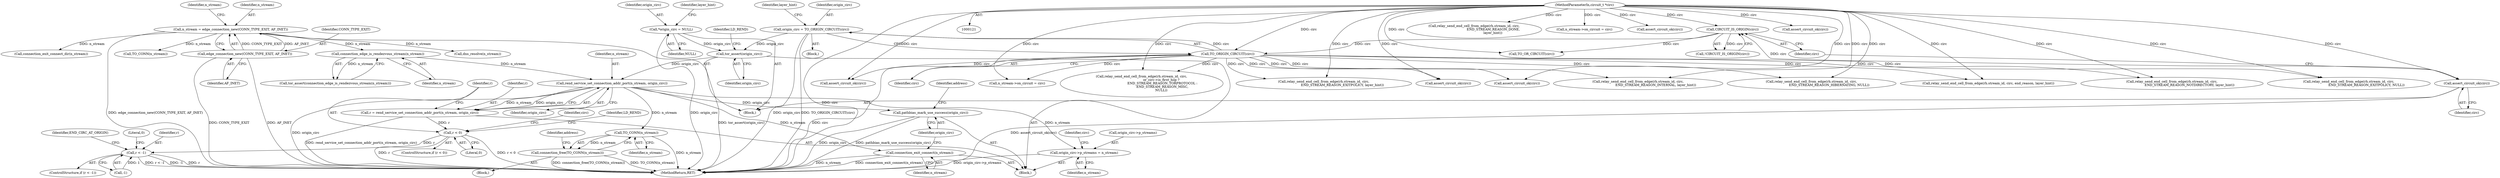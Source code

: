 digraph "0_tor_79b59a2dfcb68897ee89d98587d09e55f07e68d7@API" {
"1000531" [label="(Call,rend_service_set_connection_addr_port(n_stream, origin_circ))"];
"1000524" [label="(Call,connection_edge_is_rendezvous_stream(n_stream))"];
"1000438" [label="(Call,n_stream = edge_connection_new(CONN_TYPE_EXIT, AF_INET))"];
"1000440" [label="(Call,edge_connection_new(CONN_TYPE_EXIT, AF_INET))"];
"1000495" [label="(Call,tor_assert(origin_circ))"];
"1000140" [label="(Call,*origin_circ = NULL)"];
"1000176" [label="(Call,origin_circ = TO_ORIGIN_CIRCUIT(circ))"];
"1000178" [label="(Call,TO_ORIGIN_CIRCUIT(circ))"];
"1000161" [label="(Call,CIRCUIT_IS_ORIGIN(circ))"];
"1000157" [label="(Call,assert_circuit_ok(circ))"];
"1000123" [label="(MethodParameterIn,circuit_t *circ)"];
"1000529" [label="(Call,r = rend_service_set_connection_addr_port(n_stream, origin_circ))"];
"1000535" [label="(Call,r < 0)"];
"1000560" [label="(Call,r < -1)"];
"1000555" [label="(Call,TO_CONN(n_stream))"];
"1000554" [label="(Call,connection_free(TO_CONN(n_stream)))"];
"1000595" [label="(Call,origin_circ->p_streams = n_stream)"];
"1000608" [label="(Call,connection_exit_connect(n_stream))"];
"1000610" [label="(Call,pathbias_mark_use_success(origin_circ))"];
"1000556" [label="(Identifier,n_stream)"];
"1000547" [label="(Call,relay_send_end_cell_from_edge(rh.stream_id, circ,\n                                     END_STREAM_REASON_DONE,\n                                    layer_hint))"];
"1000690" [label="(Call,dns_resolve(n_stream))"];
"1000610" [label="(Call,pathbias_mark_use_success(origin_circ))"];
"1000635" [label="(Call,relay_send_end_cell_from_edge(rh.stream_id, circ,\n                                  END_STREAM_REASON_HIBERNATING, NULL))"];
"1000496" [label="(Identifier,origin_circ)"];
"1000590" [label="(Call,n_stream->on_circuit = circ)"];
"1000440" [label="(Call,edge_connection_new(CONN_TYPE_EXIT, AF_INET))"];
"1000600" [label="(Call,assert_circuit_ok(circ))"];
"1000694" [label="(Call,assert_circuit_ok(circ))"];
"1000596" [label="(Call,origin_circ->p_streams)"];
"1000569" [label="(Call,assert_circuit_ok(circ))"];
"1000498" [label="(Identifier,LD_REND)"];
"1000595" [label="(Call,origin_circ->p_streams = n_stream)"];
"1000561" [label="(Identifier,r)"];
"1000140" [label="(Call,*origin_circ = NULL)"];
"1000357" [label="(Call,relay_send_end_cell_from_edge(rh.stream_id, circ,\n                                  END_STREAM_REASON_NOTDIRECTORY, layer_hint))"];
"1000684" [label="(Call,connection_exit_connect_dir(n_stream))"];
"1000526" [label="(Call,assert_circuit_ok(circ))"];
"1000560" [label="(Call,r < -1)"];
"1000555" [label="(Call,TO_CONN(n_stream))"];
"1000565" [label="(Identifier,END_CIRC_AT_ORIGIN)"];
"1000558" [label="(Identifier,address)"];
"1000613" [label="(Identifier,address)"];
"1000533" [label="(Identifier,origin_circ)"];
"1000554" [label="(Call,connection_free(TO_CONN(n_stream)))"];
"1000559" [label="(ControlStructure,if (r < -1))"];
"1000177" [label="(Identifier,origin_circ)"];
"1000536" [label="(Identifier,r)"];
"1000124" [label="(Block,)"];
"1000532" [label="(Identifier,n_stream)"];
"1000535" [label="(Call,r < 0)"];
"1000570" [label="(Identifier,circ)"];
"1000442" [label="(Identifier,AF_INET)"];
"1000562" [label="(Call,-1)"];
"1000145" [label="(Identifier,layer_hint)"];
"1000426" [label="(Call,relay_send_end_cell_from_edge(rh.stream_id, circ,\n                                    END_STREAM_REASON_EXITPOLICY, layer_hint))"];
"1000718" [label="(MethodReturn,RET)"];
"1000530" [label="(Identifier,r)"];
"1000568" [label="(Literal,0)"];
"1000439" [label="(Identifier,n_stream)"];
"1000254" [label="(Call,relay_send_end_cell_from_edge(rh.stream_id, circ, end_reason, layer_hint))"];
"1000538" [label="(Block,)"];
"1000647" [label="(Call,n_stream->on_circuit = circ)"];
"1000537" [label="(Literal,0)"];
"1000524" [label="(Call,connection_edge_is_rendezvous_stream(n_stream))"];
"1000142" [label="(Identifier,NULL)"];
"1000601" [label="(Identifier,circ)"];
"1000181" [label="(Identifier,layer_hint)"];
"1000123" [label="(MethodParameterIn,circuit_t *circ)"];
"1000322" [label="(Call,relay_send_end_cell_from_edge(rh.stream_id, circ,\n                                      or_circ->is_first_hop ?\n                                        END_STREAM_REASON_TORPROTOCOL :\n                                        END_STREAM_REASON_MISC,\n                                      NULL))"];
"1000534" [label="(ControlStructure,if (r < 0))"];
"1000160" [label="(Call,!CIRCUIT_IS_ORIGIN(circ))"];
"1000523" [label="(Call,tor_assert(connection_edge_is_rendezvous_stream(n_stream)))"];
"1000217" [label="(Call,relay_send_end_cell_from_edge(rh.stream_id, circ,\n                                  END_STREAM_REASON_EXITPOLICY, NULL))"];
"1000713" [label="(Call,assert_circuit_ok(circ))"];
"1000540" [label="(Identifier,LD_REND)"];
"1000445" [label="(Identifier,n_stream)"];
"1000531" [label="(Call,rend_service_set_connection_addr_port(n_stream, origin_circ))"];
"1000176" [label="(Call,origin_circ = TO_ORIGIN_CIRCUIT(circ))"];
"1000169" [label="(Block,)"];
"1000161" [label="(Call,CIRCUIT_IS_ORIGIN(circ))"];
"1000158" [label="(Identifier,circ)"];
"1000609" [label="(Identifier,n_stream)"];
"1000141" [label="(Identifier,origin_circ)"];
"1000162" [label="(Identifier,circ)"];
"1000599" [label="(Identifier,n_stream)"];
"1000495" [label="(Call,tor_assert(origin_circ))"];
"1000611" [label="(Identifier,origin_circ)"];
"1000529" [label="(Call,r = rend_service_set_connection_addr_port(n_stream, origin_circ))"];
"1000166" [label="(Call,TO_OR_CIRCUIT(circ))"];
"1000608" [label="(Call,connection_exit_connect(n_stream))"];
"1000643" [label="(Call,TO_CONN(n_stream))"];
"1000397" [label="(Call,relay_send_end_cell_from_edge(rh.stream_id, circ,\n                                  END_STREAM_REASON_INTERNAL, layer_hint))"];
"1000438" [label="(Call,n_stream = edge_connection_new(CONN_TYPE_EXIT, AF_INET))"];
"1000178" [label="(Call,TO_ORIGIN_CIRCUIT(circ))"];
"1000441" [label="(Identifier,CONN_TYPE_EXIT)"];
"1000179" [label="(Identifier,circ)"];
"1000525" [label="(Identifier,n_stream)"];
"1000157" [label="(Call,assert_circuit_ok(circ))"];
"1000494" [label="(Block,)"];
"1000531" -> "1000529"  [label="AST: "];
"1000531" -> "1000533"  [label="CFG: "];
"1000532" -> "1000531"  [label="AST: "];
"1000533" -> "1000531"  [label="AST: "];
"1000529" -> "1000531"  [label="CFG: "];
"1000531" -> "1000718"  [label="DDG: origin_circ"];
"1000531" -> "1000529"  [label="DDG: n_stream"];
"1000531" -> "1000529"  [label="DDG: origin_circ"];
"1000524" -> "1000531"  [label="DDG: n_stream"];
"1000495" -> "1000531"  [label="DDG: origin_circ"];
"1000531" -> "1000555"  [label="DDG: n_stream"];
"1000531" -> "1000595"  [label="DDG: n_stream"];
"1000531" -> "1000608"  [label="DDG: n_stream"];
"1000531" -> "1000610"  [label="DDG: origin_circ"];
"1000524" -> "1000523"  [label="AST: "];
"1000524" -> "1000525"  [label="CFG: "];
"1000525" -> "1000524"  [label="AST: "];
"1000523" -> "1000524"  [label="CFG: "];
"1000524" -> "1000523"  [label="DDG: n_stream"];
"1000438" -> "1000524"  [label="DDG: n_stream"];
"1000438" -> "1000124"  [label="AST: "];
"1000438" -> "1000440"  [label="CFG: "];
"1000439" -> "1000438"  [label="AST: "];
"1000440" -> "1000438"  [label="AST: "];
"1000445" -> "1000438"  [label="CFG: "];
"1000438" -> "1000718"  [label="DDG: edge_connection_new(CONN_TYPE_EXIT, AF_INET)"];
"1000440" -> "1000438"  [label="DDG: CONN_TYPE_EXIT"];
"1000440" -> "1000438"  [label="DDG: AF_INET"];
"1000438" -> "1000643"  [label="DDG: n_stream"];
"1000438" -> "1000684"  [label="DDG: n_stream"];
"1000438" -> "1000690"  [label="DDG: n_stream"];
"1000440" -> "1000442"  [label="CFG: "];
"1000441" -> "1000440"  [label="AST: "];
"1000442" -> "1000440"  [label="AST: "];
"1000440" -> "1000718"  [label="DDG: AF_INET"];
"1000440" -> "1000718"  [label="DDG: CONN_TYPE_EXIT"];
"1000495" -> "1000494"  [label="AST: "];
"1000495" -> "1000496"  [label="CFG: "];
"1000496" -> "1000495"  [label="AST: "];
"1000498" -> "1000495"  [label="CFG: "];
"1000495" -> "1000718"  [label="DDG: tor_assert(origin_circ)"];
"1000140" -> "1000495"  [label="DDG: origin_circ"];
"1000176" -> "1000495"  [label="DDG: origin_circ"];
"1000140" -> "1000124"  [label="AST: "];
"1000140" -> "1000142"  [label="CFG: "];
"1000141" -> "1000140"  [label="AST: "];
"1000142" -> "1000140"  [label="AST: "];
"1000145" -> "1000140"  [label="CFG: "];
"1000140" -> "1000718"  [label="DDG: origin_circ"];
"1000176" -> "1000169"  [label="AST: "];
"1000176" -> "1000178"  [label="CFG: "];
"1000177" -> "1000176"  [label="AST: "];
"1000178" -> "1000176"  [label="AST: "];
"1000181" -> "1000176"  [label="CFG: "];
"1000176" -> "1000718"  [label="DDG: TO_ORIGIN_CIRCUIT(circ)"];
"1000176" -> "1000718"  [label="DDG: origin_circ"];
"1000178" -> "1000176"  [label="DDG: circ"];
"1000178" -> "1000179"  [label="CFG: "];
"1000179" -> "1000178"  [label="AST: "];
"1000178" -> "1000718"  [label="DDG: circ"];
"1000161" -> "1000178"  [label="DDG: circ"];
"1000123" -> "1000178"  [label="DDG: circ"];
"1000178" -> "1000217"  [label="DDG: circ"];
"1000178" -> "1000254"  [label="DDG: circ"];
"1000178" -> "1000322"  [label="DDG: circ"];
"1000178" -> "1000357"  [label="DDG: circ"];
"1000178" -> "1000397"  [label="DDG: circ"];
"1000178" -> "1000426"  [label="DDG: circ"];
"1000178" -> "1000526"  [label="DDG: circ"];
"1000178" -> "1000635"  [label="DDG: circ"];
"1000178" -> "1000647"  [label="DDG: circ"];
"1000178" -> "1000694"  [label="DDG: circ"];
"1000178" -> "1000713"  [label="DDG: circ"];
"1000161" -> "1000160"  [label="AST: "];
"1000161" -> "1000162"  [label="CFG: "];
"1000162" -> "1000161"  [label="AST: "];
"1000160" -> "1000161"  [label="CFG: "];
"1000161" -> "1000160"  [label="DDG: circ"];
"1000157" -> "1000161"  [label="DDG: circ"];
"1000123" -> "1000161"  [label="DDG: circ"];
"1000161" -> "1000166"  [label="DDG: circ"];
"1000157" -> "1000124"  [label="AST: "];
"1000157" -> "1000158"  [label="CFG: "];
"1000158" -> "1000157"  [label="AST: "];
"1000162" -> "1000157"  [label="CFG: "];
"1000157" -> "1000718"  [label="DDG: assert_circuit_ok(circ)"];
"1000123" -> "1000157"  [label="DDG: circ"];
"1000123" -> "1000121"  [label="AST: "];
"1000123" -> "1000718"  [label="DDG: circ"];
"1000123" -> "1000166"  [label="DDG: circ"];
"1000123" -> "1000217"  [label="DDG: circ"];
"1000123" -> "1000254"  [label="DDG: circ"];
"1000123" -> "1000322"  [label="DDG: circ"];
"1000123" -> "1000357"  [label="DDG: circ"];
"1000123" -> "1000397"  [label="DDG: circ"];
"1000123" -> "1000426"  [label="DDG: circ"];
"1000123" -> "1000526"  [label="DDG: circ"];
"1000123" -> "1000547"  [label="DDG: circ"];
"1000123" -> "1000569"  [label="DDG: circ"];
"1000123" -> "1000590"  [label="DDG: circ"];
"1000123" -> "1000600"  [label="DDG: circ"];
"1000123" -> "1000635"  [label="DDG: circ"];
"1000123" -> "1000647"  [label="DDG: circ"];
"1000123" -> "1000694"  [label="DDG: circ"];
"1000123" -> "1000713"  [label="DDG: circ"];
"1000529" -> "1000494"  [label="AST: "];
"1000530" -> "1000529"  [label="AST: "];
"1000536" -> "1000529"  [label="CFG: "];
"1000529" -> "1000718"  [label="DDG: rend_service_set_connection_addr_port(n_stream, origin_circ)"];
"1000529" -> "1000535"  [label="DDG: r"];
"1000535" -> "1000534"  [label="AST: "];
"1000535" -> "1000537"  [label="CFG: "];
"1000536" -> "1000535"  [label="AST: "];
"1000537" -> "1000535"  [label="AST: "];
"1000540" -> "1000535"  [label="CFG: "];
"1000570" -> "1000535"  [label="CFG: "];
"1000535" -> "1000718"  [label="DDG: r"];
"1000535" -> "1000718"  [label="DDG: r < 0"];
"1000535" -> "1000560"  [label="DDG: r"];
"1000560" -> "1000559"  [label="AST: "];
"1000560" -> "1000562"  [label="CFG: "];
"1000561" -> "1000560"  [label="AST: "];
"1000562" -> "1000560"  [label="AST: "];
"1000565" -> "1000560"  [label="CFG: "];
"1000568" -> "1000560"  [label="CFG: "];
"1000560" -> "1000718"  [label="DDG: r < -1"];
"1000560" -> "1000718"  [label="DDG: -1"];
"1000560" -> "1000718"  [label="DDG: r"];
"1000562" -> "1000560"  [label="DDG: 1"];
"1000555" -> "1000554"  [label="AST: "];
"1000555" -> "1000556"  [label="CFG: "];
"1000556" -> "1000555"  [label="AST: "];
"1000554" -> "1000555"  [label="CFG: "];
"1000555" -> "1000718"  [label="DDG: n_stream"];
"1000555" -> "1000554"  [label="DDG: n_stream"];
"1000554" -> "1000538"  [label="AST: "];
"1000558" -> "1000554"  [label="CFG: "];
"1000554" -> "1000718"  [label="DDG: connection_free(TO_CONN(n_stream))"];
"1000554" -> "1000718"  [label="DDG: TO_CONN(n_stream)"];
"1000595" -> "1000494"  [label="AST: "];
"1000595" -> "1000599"  [label="CFG: "];
"1000596" -> "1000595"  [label="AST: "];
"1000599" -> "1000595"  [label="AST: "];
"1000601" -> "1000595"  [label="CFG: "];
"1000595" -> "1000718"  [label="DDG: origin_circ->p_streams"];
"1000608" -> "1000494"  [label="AST: "];
"1000608" -> "1000609"  [label="CFG: "];
"1000609" -> "1000608"  [label="AST: "];
"1000611" -> "1000608"  [label="CFG: "];
"1000608" -> "1000718"  [label="DDG: connection_exit_connect(n_stream)"];
"1000608" -> "1000718"  [label="DDG: n_stream"];
"1000610" -> "1000494"  [label="AST: "];
"1000610" -> "1000611"  [label="CFG: "];
"1000611" -> "1000610"  [label="AST: "];
"1000613" -> "1000610"  [label="CFG: "];
"1000610" -> "1000718"  [label="DDG: pathbias_mark_use_success(origin_circ)"];
"1000610" -> "1000718"  [label="DDG: origin_circ"];
}
